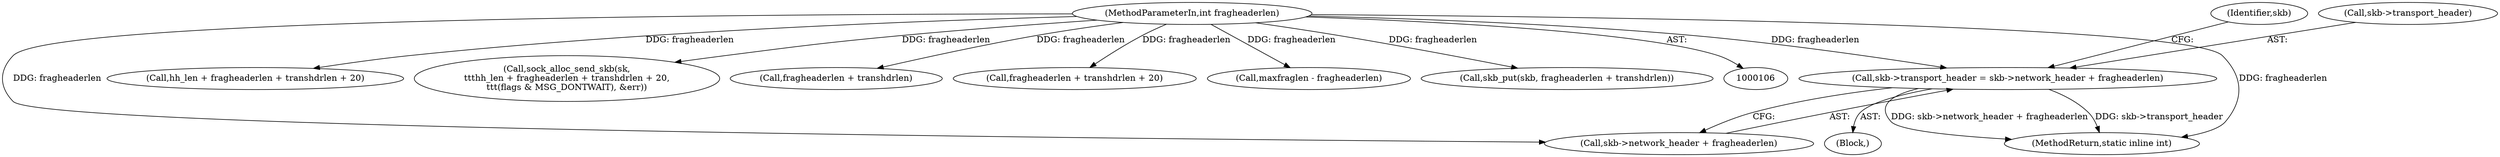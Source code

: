 digraph "0_linux_e93b7d748be887cd7639b113ba7d7ef792a7efb9@integer" {
"1000160" [label="(Call,skb->transport_header = skb->network_header + fragheaderlen)"];
"1000113" [label="(MethodParameterIn,int fragheaderlen)"];
"1000132" [label="(Call,hh_len + fragheaderlen + transhdrlen + 20)"];
"1000171" [label="(Identifier,skb)"];
"1000130" [label="(Call,sock_alloc_send_skb(sk,\n\t\t\thh_len + fragheaderlen + transhdrlen + 20,\n\t\t\t(flags & MSG_DONTWAIT), &err))"];
"1000127" [label="(Block,)"];
"1000164" [label="(Call,skb->network_header + fragheaderlen)"];
"1000205" [label="(MethodReturn,static inline int)"];
"1000155" [label="(Call,fragheaderlen + transhdrlen)"];
"1000160" [label="(Call,skb->transport_header = skb->network_header + fragheaderlen)"];
"1000134" [label="(Call,fragheaderlen + transhdrlen + 20)"];
"1000113" [label="(MethodParameterIn,int fragheaderlen)"];
"1000161" [label="(Call,skb->transport_header)"];
"1000184" [label="(Call,maxfraglen - fragheaderlen)"];
"1000153" [label="(Call,skb_put(skb, fragheaderlen + transhdrlen))"];
"1000160" -> "1000127"  [label="AST: "];
"1000160" -> "1000164"  [label="CFG: "];
"1000161" -> "1000160"  [label="AST: "];
"1000164" -> "1000160"  [label="AST: "];
"1000171" -> "1000160"  [label="CFG: "];
"1000160" -> "1000205"  [label="DDG: skb->network_header + fragheaderlen"];
"1000160" -> "1000205"  [label="DDG: skb->transport_header"];
"1000113" -> "1000160"  [label="DDG: fragheaderlen"];
"1000113" -> "1000106"  [label="AST: "];
"1000113" -> "1000205"  [label="DDG: fragheaderlen"];
"1000113" -> "1000130"  [label="DDG: fragheaderlen"];
"1000113" -> "1000132"  [label="DDG: fragheaderlen"];
"1000113" -> "1000134"  [label="DDG: fragheaderlen"];
"1000113" -> "1000153"  [label="DDG: fragheaderlen"];
"1000113" -> "1000155"  [label="DDG: fragheaderlen"];
"1000113" -> "1000164"  [label="DDG: fragheaderlen"];
"1000113" -> "1000184"  [label="DDG: fragheaderlen"];
}
